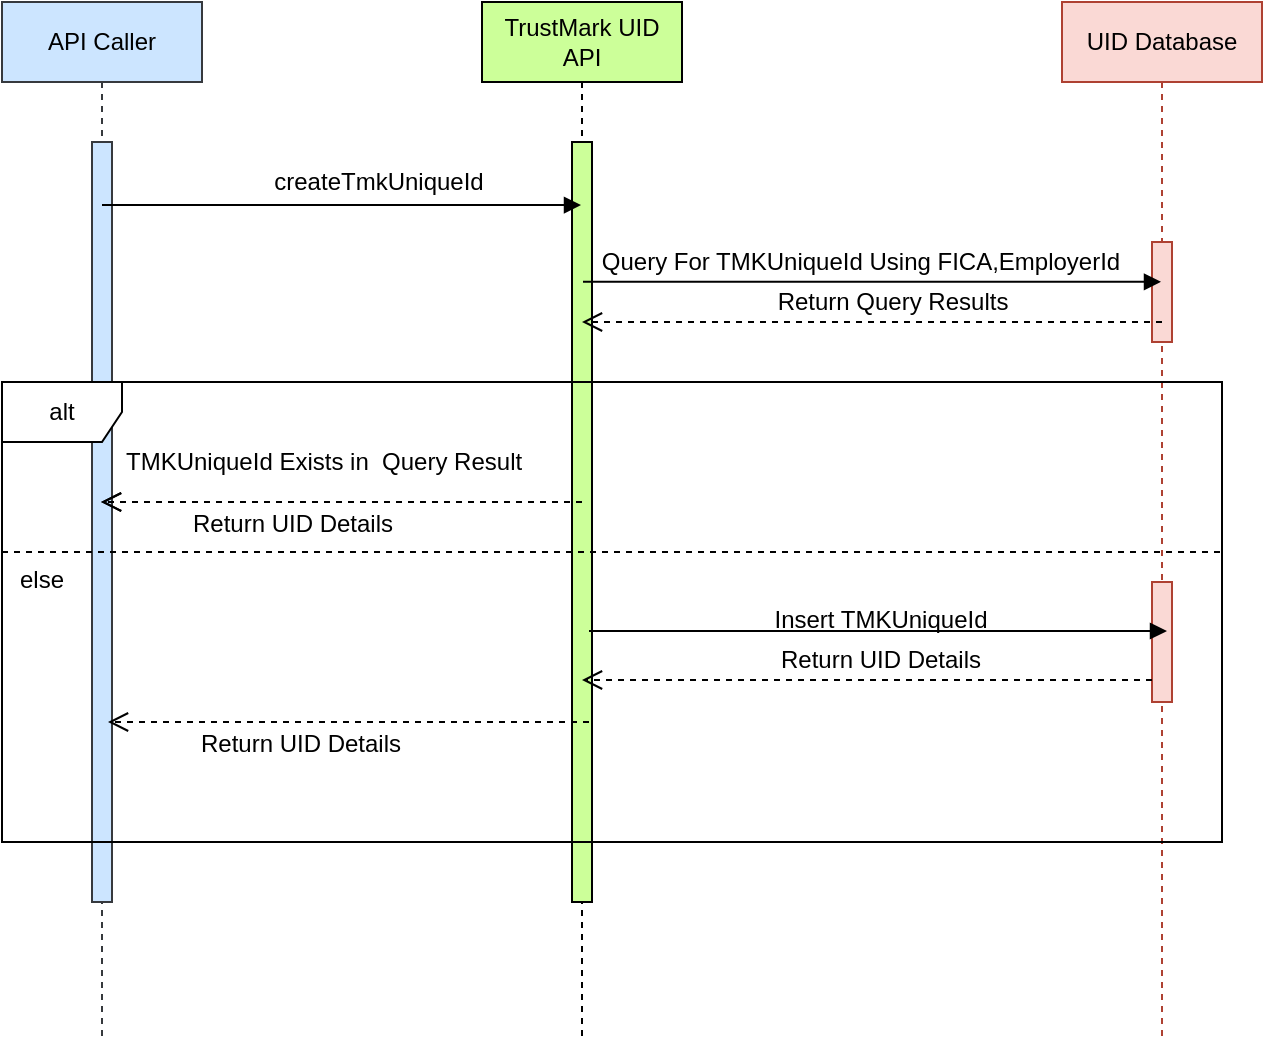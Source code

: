 <mxfile version="12.6.7" type="github" pages="5">
  <diagram id="DsG1wxvjK8qaqVe2RgD-" name="createTmkUniqueId">
    <mxGraphModel dx="868" dy="482" grid="1" gridSize="10" guides="1" tooltips="1" connect="1" arrows="1" fold="1" page="1" pageScale="1" pageWidth="850" pageHeight="1100" math="0" shadow="0">
      <root>
        <mxCell id="0"/>
        <mxCell id="1" parent="0"/>
        <mxCell id="QVSZ0UXWAZyBtxWXudVZ-18" value="API Caller" style="shape=umlLifeline;perimeter=lifelinePerimeter;whiteSpace=wrap;html=1;container=1;collapsible=0;recursiveResize=0;outlineConnect=0;fillColor=#cce5ff;strokeColor=#36393d;" parent="1" vertex="1">
          <mxGeometry x="90" y="50" width="100" height="520" as="geometry"/>
        </mxCell>
        <mxCell id="QVSZ0UXWAZyBtxWXudVZ-23" value="" style="html=1;points=[];perimeter=orthogonalPerimeter;fillColor=#cce5ff;strokeColor=#36393d;" parent="QVSZ0UXWAZyBtxWXudVZ-18" vertex="1">
          <mxGeometry x="45" y="70" width="10" height="380" as="geometry"/>
        </mxCell>
        <mxCell id="QVSZ0UXWAZyBtxWXudVZ-21" value="TrustMark UID API" style="shape=umlLifeline;perimeter=lifelinePerimeter;whiteSpace=wrap;html=1;container=1;collapsible=0;recursiveResize=0;outlineConnect=0;fillColor=#CCFF99;" parent="1" vertex="1">
          <mxGeometry x="330" y="50" width="100" height="520" as="geometry"/>
        </mxCell>
        <mxCell id="QVSZ0UXWAZyBtxWXudVZ-25" value="" style="html=1;points=[];perimeter=orthogonalPerimeter;fillColor=#CCFF99;" parent="QVSZ0UXWAZyBtxWXudVZ-21" vertex="1">
          <mxGeometry x="45" y="70" width="10" height="380" as="geometry"/>
        </mxCell>
        <mxCell id="QVSZ0UXWAZyBtxWXudVZ-22" value="UID Database" style="shape=umlLifeline;perimeter=lifelinePerimeter;whiteSpace=wrap;html=1;container=1;collapsible=0;recursiveResize=0;outlineConnect=0;fillColor=#fad9d5;strokeColor=#ae4132;" parent="1" vertex="1">
          <mxGeometry x="620" y="50" width="100" height="520" as="geometry"/>
        </mxCell>
        <mxCell id="QVSZ0UXWAZyBtxWXudVZ-26" value="" style="html=1;points=[];perimeter=orthogonalPerimeter;fillColor=#fad9d5;strokeColor=#ae4132;" parent="QVSZ0UXWAZyBtxWXudVZ-22" vertex="1">
          <mxGeometry x="45" y="120" width="10" height="50" as="geometry"/>
        </mxCell>
        <mxCell id="QVSZ0UXWAZyBtxWXudVZ-30" value="createTmkUniqueId" style="text;html=1;align=center;verticalAlign=middle;resizable=0;points=[];autosize=1;" parent="1" vertex="1">
          <mxGeometry x="218" y="130" width="120" height="20" as="geometry"/>
        </mxCell>
        <mxCell id="QVSZ0UXWAZyBtxWXudVZ-29" value="" style="html=1;verticalAlign=bottom;endArrow=block;exitX=0.5;exitY=0.083;exitDx=0;exitDy=0;exitPerimeter=0;" parent="1" source="QVSZ0UXWAZyBtxWXudVZ-23" target="QVSZ0UXWAZyBtxWXudVZ-21" edge="1">
          <mxGeometry width="80" relative="1" as="geometry">
            <mxPoint x="150" y="150" as="sourcePoint"/>
            <mxPoint x="220" y="150" as="targetPoint"/>
          </mxGeometry>
        </mxCell>
        <mxCell id="fAYGJxmuMDxZOxGaaZrq-6" value="Query For TMKUniqueId Using FICA,EmployerId&lt;br&gt;" style="text;html=1;align=center;verticalAlign=middle;resizable=0;points=[];autosize=1;" parent="1" vertex="1">
          <mxGeometry x="383.5" y="170" width="270" height="20" as="geometry"/>
        </mxCell>
        <mxCell id="fAYGJxmuMDxZOxGaaZrq-7" value="" style="html=1;verticalAlign=bottom;endArrow=block;exitX=0.5;exitY=0.083;exitDx=0;exitDy=0;exitPerimeter=0;" parent="1" target="QVSZ0UXWAZyBtxWXudVZ-22" edge="1">
          <mxGeometry width="80" relative="1" as="geometry">
            <mxPoint x="380.5" y="189.88" as="sourcePoint"/>
            <mxPoint x="620" y="189.88" as="targetPoint"/>
          </mxGeometry>
        </mxCell>
        <mxCell id="fAYGJxmuMDxZOxGaaZrq-12" value="" style="html=1;verticalAlign=bottom;endArrow=open;dashed=1;endSize=8;" parent="1" target="QVSZ0UXWAZyBtxWXudVZ-21" edge="1">
          <mxGeometry y="-50" relative="1" as="geometry">
            <mxPoint x="670" y="210" as="sourcePoint"/>
            <mxPoint x="590" y="210" as="targetPoint"/>
            <mxPoint as="offset"/>
          </mxGeometry>
        </mxCell>
        <mxCell id="fAYGJxmuMDxZOxGaaZrq-18" value="Return Query Results&lt;br&gt;" style="text;html=1;align=center;verticalAlign=middle;resizable=0;points=[];autosize=1;" parent="1" vertex="1">
          <mxGeometry x="470" y="190" width="130" height="20" as="geometry"/>
        </mxCell>
        <mxCell id="fAYGJxmuMDxZOxGaaZrq-19" value="alt&lt;br&gt;" style="shape=umlFrame;whiteSpace=wrap;html=1;" parent="1" vertex="1">
          <mxGeometry x="90" y="240" width="610" height="230" as="geometry"/>
        </mxCell>
        <mxCell id="fAYGJxmuMDxZOxGaaZrq-21" value="" style="line;strokeWidth=1;fillColor=none;align=left;verticalAlign=middle;spacingTop=-1;spacingLeft=3;spacingRight=3;rotatable=0;labelPosition=right;points=[];portConstraint=eastwest;dashed=1;" parent="1" vertex="1">
          <mxGeometry x="90" y="321" width="610" height="8" as="geometry"/>
        </mxCell>
        <mxCell id="fAYGJxmuMDxZOxGaaZrq-22" value="TMKUniqueId Exists in&amp;nbsp; Query Result&lt;br&gt;" style="text;html=1;strokeColor=none;fillColor=none;align=left;verticalAlign=middle;whiteSpace=wrap;rounded=0;dashed=1;" parent="1" vertex="1">
          <mxGeometry x="150" y="270" width="280" height="20" as="geometry"/>
        </mxCell>
        <mxCell id="fAYGJxmuMDxZOxGaaZrq-25" value="" style="html=1;verticalAlign=bottom;endArrow=open;dashed=1;endSize=8;" parent="1" edge="1">
          <mxGeometry y="-50" relative="1" as="geometry">
            <mxPoint x="380" y="300" as="sourcePoint"/>
            <mxPoint x="139.5" y="300" as="targetPoint"/>
            <mxPoint as="offset"/>
          </mxGeometry>
        </mxCell>
        <mxCell id="fAYGJxmuMDxZOxGaaZrq-27" value="else" style="text;html=1;strokeColor=none;fillColor=none;align=center;verticalAlign=middle;whiteSpace=wrap;rounded=0;dashed=1;" parent="1" vertex="1">
          <mxGeometry x="90" y="329" width="40" height="20" as="geometry"/>
        </mxCell>
        <mxCell id="fAYGJxmuMDxZOxGaaZrq-31" value="" style="html=1;verticalAlign=bottom;endArrow=open;dashed=1;endSize=8;" parent="1" edge="1">
          <mxGeometry y="-50" relative="1" as="geometry">
            <mxPoint x="380" y="300" as="sourcePoint"/>
            <mxPoint x="139.5" y="300" as="targetPoint"/>
            <mxPoint as="offset"/>
            <Array as="points">
              <mxPoint x="260" y="300"/>
            </Array>
          </mxGeometry>
        </mxCell>
        <mxCell id="fAYGJxmuMDxZOxGaaZrq-32" value="Return UID Details" style="text;html=1;align=center;verticalAlign=middle;resizable=0;points=[];autosize=1;" parent="1" vertex="1">
          <mxGeometry x="175" y="301" width="120" height="20" as="geometry"/>
        </mxCell>
        <mxCell id="fAYGJxmuMDxZOxGaaZrq-38" value="" style="html=1;points=[];perimeter=orthogonalPerimeter;fillColor=#fad9d5;strokeColor=#ae4132;" parent="1" vertex="1">
          <mxGeometry x="665" y="340" width="10" height="60" as="geometry"/>
        </mxCell>
        <mxCell id="fAYGJxmuMDxZOxGaaZrq-44" value="Insert TMKUniqueId" style="text;html=1;align=center;verticalAlign=middle;resizable=0;points=[];autosize=1;" parent="1" vertex="1">
          <mxGeometry x="468.5" y="349" width="120" height="20" as="geometry"/>
        </mxCell>
        <mxCell id="fAYGJxmuMDxZOxGaaZrq-45" value="" style="html=1;verticalAlign=bottom;endArrow=block;exitX=0.5;exitY=0.083;exitDx=0;exitDy=0;exitPerimeter=0;" parent="1" edge="1">
          <mxGeometry width="80" relative="1" as="geometry">
            <mxPoint x="383.5" y="364.5" as="sourcePoint"/>
            <mxPoint x="672.5" y="364.5" as="targetPoint"/>
          </mxGeometry>
        </mxCell>
        <mxCell id="fAYGJxmuMDxZOxGaaZrq-48" value="Return UID Details" style="text;html=1;align=center;verticalAlign=middle;resizable=0;points=[];autosize=1;" parent="1" vertex="1">
          <mxGeometry x="468.5" y="369" width="120" height="20" as="geometry"/>
        </mxCell>
        <mxCell id="fAYGJxmuMDxZOxGaaZrq-50" value="" style="html=1;verticalAlign=bottom;endArrow=open;dashed=1;endSize=8;" parent="1" edge="1">
          <mxGeometry y="-50" relative="1" as="geometry">
            <mxPoint x="665" y="389" as="sourcePoint"/>
            <mxPoint x="380" y="389" as="targetPoint"/>
            <mxPoint as="offset"/>
          </mxGeometry>
        </mxCell>
        <mxCell id="fAYGJxmuMDxZOxGaaZrq-51" value="" style="html=1;verticalAlign=bottom;endArrow=open;dashed=1;endSize=8;" parent="1" edge="1">
          <mxGeometry y="-50" relative="1" as="geometry">
            <mxPoint x="383.5" y="410" as="sourcePoint"/>
            <mxPoint x="143" y="410" as="targetPoint"/>
            <mxPoint as="offset"/>
            <Array as="points">
              <mxPoint x="263.5" y="410"/>
            </Array>
          </mxGeometry>
        </mxCell>
        <mxCell id="fAYGJxmuMDxZOxGaaZrq-52" value="Return UID Details" style="text;html=1;align=center;verticalAlign=middle;resizable=0;points=[];autosize=1;" parent="1" vertex="1">
          <mxGeometry x="178.5" y="411" width="120" height="20" as="geometry"/>
        </mxCell>
      </root>
    </mxGraphModel>
  </diagram>
  <diagram name="KafkatoMainframe" id="EYBkPvN3BOa6MouPT2Ew">
    <mxGraphModel dx="868" dy="482" grid="1" gridSize="10" guides="1" tooltips="1" connect="1" arrows="1" fold="1" page="1" pageScale="1" pageWidth="850" pageHeight="1100" math="0" shadow="0">
      <root>
        <mxCell id="eGdhhpGJkXDCD-S9PBaa-0"/>
        <mxCell id="eGdhhpGJkXDCD-S9PBaa-1" parent="eGdhhpGJkXDCD-S9PBaa-0"/>
        <mxCell id="eGdhhpGJkXDCD-S9PBaa-4" value="Kafka Topic" style="shape=umlLifeline;perimeter=lifelinePerimeter;whiteSpace=wrap;html=1;container=1;collapsible=0;recursiveResize=0;outlineConnect=0;fillColor=#CCFF99;" vertex="1" parent="eGdhhpGJkXDCD-S9PBaa-1">
          <mxGeometry x="470" y="50" width="150" height="644" as="geometry"/>
        </mxCell>
        <mxCell id="eGdhhpGJkXDCD-S9PBaa-5" value="" style="html=1;points=[];perimeter=orthogonalPerimeter;fillColor=#CCFF99;" vertex="1" parent="eGdhhpGJkXDCD-S9PBaa-4">
          <mxGeometry x="60" y="160" width="10" height="40" as="geometry"/>
        </mxCell>
        <mxCell id="Y88TfQRl2z8-0NaBiyDj-3" value="Loop" style="shape=umlFrame;whiteSpace=wrap;html=1;" vertex="1" parent="eGdhhpGJkXDCD-S9PBaa-4">
          <mxGeometry x="-400" y="140" width="550" height="190" as="geometry"/>
        </mxCell>
        <mxCell id="eGdhhpGJkXDCD-S9PBaa-6" value="FTP Server&lt;br&gt;" style="shape=umlLifeline;perimeter=lifelinePerimeter;whiteSpace=wrap;html=1;container=1;collapsible=0;recursiveResize=0;outlineConnect=0;fillColor=#fad9d5;strokeColor=#ae4132;" vertex="1" parent="eGdhhpGJkXDCD-S9PBaa-1">
          <mxGeometry x="680" y="50" width="100" height="520" as="geometry"/>
        </mxCell>
        <mxCell id="vrk3AKRboqzIHHJR1dZj-0" value="" style="line;strokeWidth=1;fillColor=none;align=left;verticalAlign=middle;spacingTop=-1;spacingLeft=3;spacingRight=3;rotatable=0;labelPosition=right;points=[];portConstraint=eastwest;" vertex="1" parent="eGdhhpGJkXDCD-S9PBaa-1">
          <mxGeometry x="20" y="590" width="40" height="8" as="geometry"/>
        </mxCell>
        <mxCell id="eGdhhpGJkXDCD-S9PBaa-28" value="Integration Bus" style="shape=umlLifeline;perimeter=lifelinePerimeter;whiteSpace=wrap;html=1;container=1;collapsible=0;recursiveResize=0;outlineConnect=0;fillColor=#f5f5f5;strokeColor=#666666;fontColor=#333333;" vertex="1" parent="eGdhhpGJkXDCD-S9PBaa-1">
          <mxGeometry x="20" y="50" width="390" height="644" as="geometry"/>
        </mxCell>
        <mxCell id="eGdhhpGJkXDCD-S9PBaa-29" value="" style="html=1;points=[];perimeter=orthogonalPerimeter;fillColor=#f5f5f5;strokeColor=#666666;fontColor=#333333;" vertex="1" parent="eGdhhpGJkXDCD-S9PBaa-28">
          <mxGeometry x="190" y="70" width="10" height="380" as="geometry"/>
        </mxCell>
        <mxCell id="Y88TfQRl2z8-0NaBiyDj-2" value="Initialize Batch" style="html=1;verticalAlign=bottom;startArrow=oval;startFill=1;endArrow=block;startSize=8;" edge="1" parent="eGdhhpGJkXDCD-S9PBaa-28">
          <mxGeometry x="-0.333" y="10" width="60" relative="1" as="geometry">
            <mxPoint x="130" y="70" as="sourcePoint"/>
            <mxPoint x="190" y="70" as="targetPoint"/>
            <mxPoint as="offset"/>
          </mxGeometry>
        </mxCell>
        <mxCell id="vrk3AKRboqzIHHJR1dZj-5" value="Read Message" style="html=1;verticalAlign=bottom;endArrow=block;entryX=0.2;entryY=0.325;entryDx=0;entryDy=0;entryPerimeter=0;" edge="1" parent="eGdhhpGJkXDCD-S9PBaa-28" target="eGdhhpGJkXDCD-S9PBaa-5">
          <mxGeometry width="80" relative="1" as="geometry">
            <mxPoint x="200" y="170" as="sourcePoint"/>
            <mxPoint x="510" y="170" as="targetPoint"/>
          </mxGeometry>
        </mxCell>
      </root>
    </mxGraphModel>
  </diagram>
  <diagram id="A3wKKvs1EPDSv7QLJH4H" name="getFICAorEmployerId">
    <mxGraphModel dx="868" dy="482" grid="1" gridSize="10" guides="1" tooltips="1" connect="1" arrows="1" fold="1" page="1" pageScale="1" pageWidth="850" pageHeight="1100" math="0" shadow="0">
      <root>
        <mxCell id="hf-19kJLtjqrsejgoYnC-0"/>
        <mxCell id="hf-19kJLtjqrsejgoYnC-1" parent="hf-19kJLtjqrsejgoYnC-0"/>
        <mxCell id="YHFrn9HD0Q8DCQfsOD7--0" value="API Caller" style="shape=umlLifeline;perimeter=lifelinePerimeter;whiteSpace=wrap;html=1;container=1;collapsible=0;recursiveResize=0;outlineConnect=0;fillColor=#cce5ff;strokeColor=#36393d;" parent="hf-19kJLtjqrsejgoYnC-1" vertex="1">
          <mxGeometry x="90" y="50" width="100" height="380" as="geometry"/>
        </mxCell>
        <mxCell id="YHFrn9HD0Q8DCQfsOD7--1" value="" style="html=1;points=[];perimeter=orthogonalPerimeter;fillColor=#cce5ff;strokeColor=#36393d;" parent="YHFrn9HD0Q8DCQfsOD7--0" vertex="1">
          <mxGeometry x="45" y="70" width="10" height="220" as="geometry"/>
        </mxCell>
        <mxCell id="YHFrn9HD0Q8DCQfsOD7--2" value="" style="html=1;points=[];perimeter=orthogonalPerimeter;fillColor=#CCFF99;" parent="hf-19kJLtjqrsejgoYnC-1" vertex="1">
          <mxGeometry x="375" y="120" width="10" height="260" as="geometry"/>
        </mxCell>
        <mxCell id="YHFrn9HD0Q8DCQfsOD7--4" value="getFICAorEmployerId" style="text;html=1;align=center;verticalAlign=middle;resizable=0;points=[];autosize=1;" parent="hf-19kJLtjqrsejgoYnC-1" vertex="1">
          <mxGeometry x="185" y="120" width="130" height="20" as="geometry"/>
        </mxCell>
        <mxCell id="YHFrn9HD0Q8DCQfsOD7--6" value="Query For FICA,EmployerId using TMKUniqueId&lt;br&gt;" style="text;html=1;align=center;verticalAlign=middle;resizable=0;points=[];autosize=1;" parent="hf-19kJLtjqrsejgoYnC-1" vertex="1">
          <mxGeometry x="383.5" y="170" width="270" height="20" as="geometry"/>
        </mxCell>
        <mxCell id="YHFrn9HD0Q8DCQfsOD7--7" value="" style="html=1;verticalAlign=bottom;endArrow=block;exitX=0.5;exitY=0.083;exitDx=0;exitDy=0;exitPerimeter=0;" parent="hf-19kJLtjqrsejgoYnC-1" edge="1">
          <mxGeometry width="80" relative="1" as="geometry">
            <mxPoint x="380.5" y="189.88" as="sourcePoint"/>
            <mxPoint x="669.5" y="189.88" as="targetPoint"/>
          </mxGeometry>
        </mxCell>
        <mxCell id="YHFrn9HD0Q8DCQfsOD7--8" value="" style="html=1;verticalAlign=bottom;endArrow=open;dashed=1;endSize=8;" parent="hf-19kJLtjqrsejgoYnC-1" edge="1">
          <mxGeometry y="-50" relative="1" as="geometry">
            <mxPoint x="670" y="210" as="sourcePoint"/>
            <mxPoint x="379.5" y="210" as="targetPoint"/>
            <mxPoint as="offset"/>
          </mxGeometry>
        </mxCell>
        <mxCell id="YHFrn9HD0Q8DCQfsOD7--9" value="Return Query Results&lt;br&gt;" style="text;html=1;align=center;verticalAlign=middle;resizable=0;points=[];autosize=1;" parent="hf-19kJLtjqrsejgoYnC-1" vertex="1">
          <mxGeometry x="470" y="190" width="130" height="20" as="geometry"/>
        </mxCell>
        <mxCell id="YHFrn9HD0Q8DCQfsOD7--16" value="Return FICA,EmployerId" style="text;html=1;align=center;verticalAlign=middle;resizable=0;points=[];autosize=1;" parent="hf-19kJLtjqrsejgoYnC-1" vertex="1">
          <mxGeometry x="175" y="240" width="150" height="20" as="geometry"/>
        </mxCell>
        <mxCell id="9R4byZ7BSpzehdFWXyMh-0" value="API Caller" style="shape=umlLifeline;perimeter=lifelinePerimeter;whiteSpace=wrap;html=1;container=1;collapsible=0;recursiveResize=0;outlineConnect=0;fillColor=#cce5ff;strokeColor=#36393d;" parent="hf-19kJLtjqrsejgoYnC-1" vertex="1">
          <mxGeometry x="90" y="50" width="100" height="340" as="geometry"/>
        </mxCell>
        <mxCell id="9R4byZ7BSpzehdFWXyMh-1" value="" style="html=1;points=[];perimeter=orthogonalPerimeter;fillColor=#cce5ff;strokeColor=#36393d;" parent="9R4byZ7BSpzehdFWXyMh-0" vertex="1">
          <mxGeometry x="45" y="70" width="10" height="270" as="geometry"/>
        </mxCell>
        <mxCell id="9R4byZ7BSpzehdFWXyMh-2" value="TrustMark UID API" style="shape=umlLifeline;perimeter=lifelinePerimeter;whiteSpace=wrap;html=1;container=1;collapsible=0;recursiveResize=0;outlineConnect=0;fillColor=#CCFF99;" parent="hf-19kJLtjqrsejgoYnC-1" vertex="1">
          <mxGeometry x="330" y="50" width="100" height="380" as="geometry"/>
        </mxCell>
        <mxCell id="9R4byZ7BSpzehdFWXyMh-3" value="" style="html=1;points=[];perimeter=orthogonalPerimeter;fillColor=#CCFF99;" parent="9R4byZ7BSpzehdFWXyMh-2" vertex="1">
          <mxGeometry x="45" y="70" width="10" height="260" as="geometry"/>
        </mxCell>
        <mxCell id="9R4byZ7BSpzehdFWXyMh-4" value="UID Database" style="shape=umlLifeline;perimeter=lifelinePerimeter;whiteSpace=wrap;html=1;container=1;collapsible=0;recursiveResize=0;outlineConnect=0;fillColor=#fad9d5;strokeColor=#ae4132;" parent="hf-19kJLtjqrsejgoYnC-1" vertex="1">
          <mxGeometry x="620" y="50" width="100" height="380" as="geometry"/>
        </mxCell>
        <mxCell id="9R4byZ7BSpzehdFWXyMh-5" value="" style="html=1;points=[];perimeter=orthogonalPerimeter;fillColor=#fad9d5;strokeColor=#ae4132;" parent="9R4byZ7BSpzehdFWXyMh-4" vertex="1">
          <mxGeometry x="45" y="120" width="10" height="50" as="geometry"/>
        </mxCell>
        <mxCell id="9R4byZ7BSpzehdFWXyMh-7" value="" style="html=1;verticalAlign=bottom;endArrow=block;exitX=0.5;exitY=0.083;exitDx=0;exitDy=0;exitPerimeter=0;" parent="hf-19kJLtjqrsejgoYnC-1" source="9R4byZ7BSpzehdFWXyMh-1" target="9R4byZ7BSpzehdFWXyMh-2" edge="1">
          <mxGeometry width="80" relative="1" as="geometry">
            <mxPoint x="150" y="150" as="sourcePoint"/>
            <mxPoint x="220" y="150" as="targetPoint"/>
          </mxGeometry>
        </mxCell>
        <mxCell id="9R4byZ7BSpzehdFWXyMh-9" value="" style="html=1;verticalAlign=bottom;endArrow=block;exitX=0.5;exitY=0.083;exitDx=0;exitDy=0;exitPerimeter=0;" parent="hf-19kJLtjqrsejgoYnC-1" target="9R4byZ7BSpzehdFWXyMh-4" edge="1">
          <mxGeometry width="80" relative="1" as="geometry">
            <mxPoint x="380.5" y="189.88" as="sourcePoint"/>
            <mxPoint x="620" y="189.88" as="targetPoint"/>
          </mxGeometry>
        </mxCell>
        <mxCell id="9R4byZ7BSpzehdFWXyMh-10" value="" style="html=1;verticalAlign=bottom;endArrow=open;dashed=1;endSize=8;" parent="hf-19kJLtjqrsejgoYnC-1" target="9R4byZ7BSpzehdFWXyMh-2" edge="1">
          <mxGeometry y="-50" relative="1" as="geometry">
            <mxPoint x="670" y="210" as="sourcePoint"/>
            <mxPoint x="590" y="210" as="targetPoint"/>
            <mxPoint as="offset"/>
          </mxGeometry>
        </mxCell>
        <mxCell id="9R4byZ7BSpzehdFWXyMh-11" value="Return Query Results&lt;br&gt;" style="text;html=1;align=center;verticalAlign=middle;resizable=0;points=[];autosize=1;" parent="hf-19kJLtjqrsejgoYnC-1" vertex="1">
          <mxGeometry x="470" y="190" width="130" height="20" as="geometry"/>
        </mxCell>
        <mxCell id="9R4byZ7BSpzehdFWXyMh-17" value="" style="html=1;verticalAlign=bottom;endArrow=open;dashed=1;endSize=8;" parent="hf-19kJLtjqrsejgoYnC-1" edge="1">
          <mxGeometry y="-50" relative="1" as="geometry">
            <mxPoint x="383.5" y="260" as="sourcePoint"/>
            <mxPoint x="143" y="260" as="targetPoint"/>
            <mxPoint as="offset"/>
            <Array as="points">
              <mxPoint x="263.5" y="260"/>
            </Array>
          </mxGeometry>
        </mxCell>
      </root>
    </mxGraphModel>
  </diagram>
  <diagram name="getMasks" id="rzojbNMJy6PCahQIP14m">
    <mxGraphModel dx="868" dy="482" grid="1" gridSize="10" guides="1" tooltips="1" connect="1" arrows="1" fold="1" page="1" pageScale="1" pageWidth="850" pageHeight="1100" math="0" shadow="0">
      <root>
        <mxCell id="o4DEsIlXO527p47_Tqzn-0"/>
        <mxCell id="o4DEsIlXO527p47_Tqzn-1" parent="o4DEsIlXO527p47_Tqzn-0"/>
        <mxCell id="o4DEsIlXO527p47_Tqzn-2" value="API Caller" style="shape=umlLifeline;perimeter=lifelinePerimeter;whiteSpace=wrap;html=1;container=1;collapsible=0;recursiveResize=0;outlineConnect=0;fillColor=#cce5ff;strokeColor=#36393d;" parent="o4DEsIlXO527p47_Tqzn-1" vertex="1">
          <mxGeometry x="90" y="50" width="100" height="380" as="geometry"/>
        </mxCell>
        <mxCell id="o4DEsIlXO527p47_Tqzn-3" value="" style="html=1;points=[];perimeter=orthogonalPerimeter;fillColor=#cce5ff;strokeColor=#36393d;" parent="o4DEsIlXO527p47_Tqzn-2" vertex="1">
          <mxGeometry x="45" y="70" width="10" height="220" as="geometry"/>
        </mxCell>
        <mxCell id="o4DEsIlXO527p47_Tqzn-4" value="" style="html=1;points=[];perimeter=orthogonalPerimeter;fillColor=#CCFF99;" parent="o4DEsIlXO527p47_Tqzn-1" vertex="1">
          <mxGeometry x="375" y="120" width="10" height="260" as="geometry"/>
        </mxCell>
        <mxCell id="o4DEsIlXO527p47_Tqzn-5" value="getMasks&lt;br&gt;" style="text;html=1;align=center;verticalAlign=middle;resizable=0;points=[];autosize=1;" parent="o4DEsIlXO527p47_Tqzn-1" vertex="1">
          <mxGeometry x="215" y="120" width="70" height="20" as="geometry"/>
        </mxCell>
        <mxCell id="o4DEsIlXO527p47_Tqzn-6" value="Query For FICA using TMKUniqueId" style="text;html=1;align=center;verticalAlign=middle;resizable=0;points=[];autosize=1;" parent="o4DEsIlXO527p47_Tqzn-1" vertex="1">
          <mxGeometry x="413.5" y="170" width="210" height="20" as="geometry"/>
        </mxCell>
        <mxCell id="o4DEsIlXO527p47_Tqzn-7" value="" style="html=1;verticalAlign=bottom;endArrow=block;exitX=0.5;exitY=0.083;exitDx=0;exitDy=0;exitPerimeter=0;" parent="o4DEsIlXO527p47_Tqzn-1" edge="1">
          <mxGeometry width="80" relative="1" as="geometry">
            <mxPoint x="380.5" y="189.88" as="sourcePoint"/>
            <mxPoint x="669.5" y="189.88" as="targetPoint"/>
          </mxGeometry>
        </mxCell>
        <mxCell id="o4DEsIlXO527p47_Tqzn-8" value="" style="html=1;verticalAlign=bottom;endArrow=open;dashed=1;endSize=8;" parent="o4DEsIlXO527p47_Tqzn-1" edge="1">
          <mxGeometry y="-50" relative="1" as="geometry">
            <mxPoint x="670" y="210" as="sourcePoint"/>
            <mxPoint x="379.5" y="210" as="targetPoint"/>
            <mxPoint as="offset"/>
          </mxGeometry>
        </mxCell>
        <mxCell id="o4DEsIlXO527p47_Tqzn-9" value="Return Query Results&lt;br&gt;" style="text;html=1;align=center;verticalAlign=middle;resizable=0;points=[];autosize=1;" parent="o4DEsIlXO527p47_Tqzn-1" vertex="1">
          <mxGeometry x="470" y="190" width="130" height="20" as="geometry"/>
        </mxCell>
        <mxCell id="o4DEsIlXO527p47_Tqzn-10" value="Return ssnMask,hicNum&lt;br&gt;" style="text;html=1;align=center;verticalAlign=middle;resizable=0;points=[];autosize=1;" parent="o4DEsIlXO527p47_Tqzn-1" vertex="1">
          <mxGeometry x="175" y="240" width="150" height="20" as="geometry"/>
        </mxCell>
        <mxCell id="o4DEsIlXO527p47_Tqzn-11" value="API Caller" style="shape=umlLifeline;perimeter=lifelinePerimeter;whiteSpace=wrap;html=1;container=1;collapsible=0;recursiveResize=0;outlineConnect=0;fillColor=#cce5ff;strokeColor=#36393d;" parent="o4DEsIlXO527p47_Tqzn-1" vertex="1">
          <mxGeometry x="90" y="50" width="100" height="340" as="geometry"/>
        </mxCell>
        <mxCell id="o4DEsIlXO527p47_Tqzn-12" value="" style="html=1;points=[];perimeter=orthogonalPerimeter;fillColor=#cce5ff;strokeColor=#36393d;" parent="o4DEsIlXO527p47_Tqzn-11" vertex="1">
          <mxGeometry x="45" y="70" width="10" height="270" as="geometry"/>
        </mxCell>
        <mxCell id="o4DEsIlXO527p47_Tqzn-13" value="TrustMark UID API" style="shape=umlLifeline;perimeter=lifelinePerimeter;whiteSpace=wrap;html=1;container=1;collapsible=0;recursiveResize=0;outlineConnect=0;fillColor=#CCFF99;" parent="o4DEsIlXO527p47_Tqzn-1" vertex="1">
          <mxGeometry x="330" y="50" width="100" height="380" as="geometry"/>
        </mxCell>
        <mxCell id="o4DEsIlXO527p47_Tqzn-14" value="" style="html=1;points=[];perimeter=orthogonalPerimeter;fillColor=#CCFF99;" parent="o4DEsIlXO527p47_Tqzn-13" vertex="1">
          <mxGeometry x="45" y="70" width="10" height="260" as="geometry"/>
        </mxCell>
        <mxCell id="o4DEsIlXO527p47_Tqzn-15" value="UID Database" style="shape=umlLifeline;perimeter=lifelinePerimeter;whiteSpace=wrap;html=1;container=1;collapsible=0;recursiveResize=0;outlineConnect=0;fillColor=#fad9d5;strokeColor=#ae4132;" parent="o4DEsIlXO527p47_Tqzn-1" vertex="1">
          <mxGeometry x="620" y="50" width="100" height="380" as="geometry"/>
        </mxCell>
        <mxCell id="o4DEsIlXO527p47_Tqzn-16" value="" style="html=1;points=[];perimeter=orthogonalPerimeter;fillColor=#fad9d5;strokeColor=#ae4132;" parent="o4DEsIlXO527p47_Tqzn-15" vertex="1">
          <mxGeometry x="45" y="120" width="10" height="50" as="geometry"/>
        </mxCell>
        <mxCell id="o4DEsIlXO527p47_Tqzn-17" value="" style="html=1;verticalAlign=bottom;endArrow=block;exitX=0.5;exitY=0.083;exitDx=0;exitDy=0;exitPerimeter=0;" parent="o4DEsIlXO527p47_Tqzn-1" source="o4DEsIlXO527p47_Tqzn-12" target="o4DEsIlXO527p47_Tqzn-13" edge="1">
          <mxGeometry width="80" relative="1" as="geometry">
            <mxPoint x="150" y="150" as="sourcePoint"/>
            <mxPoint x="220" y="150" as="targetPoint"/>
          </mxGeometry>
        </mxCell>
        <mxCell id="o4DEsIlXO527p47_Tqzn-18" value="" style="html=1;verticalAlign=bottom;endArrow=block;exitX=0.5;exitY=0.083;exitDx=0;exitDy=0;exitPerimeter=0;" parent="o4DEsIlXO527p47_Tqzn-1" target="o4DEsIlXO527p47_Tqzn-15" edge="1">
          <mxGeometry width="80" relative="1" as="geometry">
            <mxPoint x="380.5" y="189.88" as="sourcePoint"/>
            <mxPoint x="620" y="189.88" as="targetPoint"/>
          </mxGeometry>
        </mxCell>
        <mxCell id="o4DEsIlXO527p47_Tqzn-19" value="" style="html=1;verticalAlign=bottom;endArrow=open;dashed=1;endSize=8;" parent="o4DEsIlXO527p47_Tqzn-1" target="o4DEsIlXO527p47_Tqzn-13" edge="1">
          <mxGeometry y="-50" relative="1" as="geometry">
            <mxPoint x="670" y="210" as="sourcePoint"/>
            <mxPoint x="590" y="210" as="targetPoint"/>
            <mxPoint as="offset"/>
          </mxGeometry>
        </mxCell>
        <mxCell id="o4DEsIlXO527p47_Tqzn-20" value="Return Query Results&lt;br&gt;" style="text;html=1;align=center;verticalAlign=middle;resizable=0;points=[];autosize=1;" parent="o4DEsIlXO527p47_Tqzn-1" vertex="1">
          <mxGeometry x="470" y="190" width="130" height="20" as="geometry"/>
        </mxCell>
        <mxCell id="o4DEsIlXO527p47_Tqzn-21" value="" style="html=1;verticalAlign=bottom;endArrow=open;dashed=1;endSize=8;" parent="o4DEsIlXO527p47_Tqzn-1" edge="1">
          <mxGeometry y="-50" relative="1" as="geometry">
            <mxPoint x="383.5" y="260" as="sourcePoint"/>
            <mxPoint x="143" y="260" as="targetPoint"/>
            <mxPoint as="offset"/>
            <Array as="points">
              <mxPoint x="263.5" y="260"/>
            </Array>
          </mxGeometry>
        </mxCell>
      </root>
    </mxGraphModel>
  </diagram>
  <diagram name="getUID" id="LAmyE6Urz2osWaaEZgqe">
    <mxGraphModel dx="868" dy="482" grid="1" gridSize="10" guides="1" tooltips="1" connect="1" arrows="1" fold="1" page="1" pageScale="1" pageWidth="850" pageHeight="1100" math="0" shadow="0">
      <root>
        <mxCell id="bYcdA6moSAyh2cP1bsGc-0"/>
        <mxCell id="bYcdA6moSAyh2cP1bsGc-1" parent="bYcdA6moSAyh2cP1bsGc-0"/>
        <mxCell id="bYcdA6moSAyh2cP1bsGc-2" value="API Caller" style="shape=umlLifeline;perimeter=lifelinePerimeter;whiteSpace=wrap;html=1;container=1;collapsible=0;recursiveResize=0;outlineConnect=0;fillColor=#cce5ff;strokeColor=#36393d;" parent="bYcdA6moSAyh2cP1bsGc-1" vertex="1">
          <mxGeometry x="90" y="50" width="100" height="380" as="geometry"/>
        </mxCell>
        <mxCell id="bYcdA6moSAyh2cP1bsGc-3" value="" style="html=1;points=[];perimeter=orthogonalPerimeter;fillColor=#cce5ff;strokeColor=#36393d;" parent="bYcdA6moSAyh2cP1bsGc-2" vertex="1">
          <mxGeometry x="45" y="70" width="10" height="220" as="geometry"/>
        </mxCell>
        <mxCell id="bYcdA6moSAyh2cP1bsGc-4" value="" style="html=1;points=[];perimeter=orthogonalPerimeter;fillColor=#CCFF99;" parent="bYcdA6moSAyh2cP1bsGc-1" vertex="1">
          <mxGeometry x="375" y="120" width="10" height="260" as="geometry"/>
        </mxCell>
        <mxCell id="bYcdA6moSAyh2cP1bsGc-5" value="getUID&lt;br&gt;" style="text;html=1;align=center;verticalAlign=middle;resizable=0;points=[];autosize=1;" parent="bYcdA6moSAyh2cP1bsGc-1" vertex="1">
          <mxGeometry x="225" y="120" width="50" height="20" as="geometry"/>
        </mxCell>
        <mxCell id="bYcdA6moSAyh2cP1bsGc-6" value="Query For TMKUniqueId using FICA,EmployerId" style="text;html=1;align=center;verticalAlign=middle;resizable=0;points=[];autosize=1;" parent="bYcdA6moSAyh2cP1bsGc-1" vertex="1">
          <mxGeometry x="383.5" y="170" width="270" height="20" as="geometry"/>
        </mxCell>
        <mxCell id="bYcdA6moSAyh2cP1bsGc-7" value="" style="html=1;verticalAlign=bottom;endArrow=block;exitX=0.5;exitY=0.083;exitDx=0;exitDy=0;exitPerimeter=0;" parent="bYcdA6moSAyh2cP1bsGc-1" edge="1">
          <mxGeometry width="80" relative="1" as="geometry">
            <mxPoint x="380.5" y="189.88" as="sourcePoint"/>
            <mxPoint x="669.5" y="189.88" as="targetPoint"/>
          </mxGeometry>
        </mxCell>
        <mxCell id="bYcdA6moSAyh2cP1bsGc-8" value="" style="html=1;verticalAlign=bottom;endArrow=open;dashed=1;endSize=8;" parent="bYcdA6moSAyh2cP1bsGc-1" edge="1">
          <mxGeometry y="-50" relative="1" as="geometry">
            <mxPoint x="670" y="210" as="sourcePoint"/>
            <mxPoint x="379.5" y="210" as="targetPoint"/>
            <mxPoint as="offset"/>
          </mxGeometry>
        </mxCell>
        <mxCell id="bYcdA6moSAyh2cP1bsGc-9" value="Return Query Results&lt;br&gt;" style="text;html=1;align=center;verticalAlign=middle;resizable=0;points=[];autosize=1;" parent="bYcdA6moSAyh2cP1bsGc-1" vertex="1">
          <mxGeometry x="470" y="190" width="130" height="20" as="geometry"/>
        </mxCell>
        <mxCell id="bYcdA6moSAyh2cP1bsGc-10" value="Return TMKUniqueId" style="text;html=1;align=center;verticalAlign=middle;resizable=0;points=[];autosize=1;" parent="bYcdA6moSAyh2cP1bsGc-1" vertex="1">
          <mxGeometry x="185" y="240" width="130" height="20" as="geometry"/>
        </mxCell>
        <mxCell id="bYcdA6moSAyh2cP1bsGc-11" value="API Caller" style="shape=umlLifeline;perimeter=lifelinePerimeter;whiteSpace=wrap;html=1;container=1;collapsible=0;recursiveResize=0;outlineConnect=0;fillColor=#cce5ff;strokeColor=#36393d;" parent="bYcdA6moSAyh2cP1bsGc-1" vertex="1">
          <mxGeometry x="90" y="50" width="100" height="340" as="geometry"/>
        </mxCell>
        <mxCell id="bYcdA6moSAyh2cP1bsGc-12" value="" style="html=1;points=[];perimeter=orthogonalPerimeter;fillColor=#cce5ff;strokeColor=#36393d;" parent="bYcdA6moSAyh2cP1bsGc-11" vertex="1">
          <mxGeometry x="45" y="70" width="10" height="270" as="geometry"/>
        </mxCell>
        <mxCell id="bYcdA6moSAyh2cP1bsGc-13" value="TrustMark UID API" style="shape=umlLifeline;perimeter=lifelinePerimeter;whiteSpace=wrap;html=1;container=1;collapsible=0;recursiveResize=0;outlineConnect=0;fillColor=#CCFF99;" parent="bYcdA6moSAyh2cP1bsGc-1" vertex="1">
          <mxGeometry x="330" y="50" width="100" height="380" as="geometry"/>
        </mxCell>
        <mxCell id="bYcdA6moSAyh2cP1bsGc-14" value="" style="html=1;points=[];perimeter=orthogonalPerimeter;fillColor=#CCFF99;" parent="bYcdA6moSAyh2cP1bsGc-13" vertex="1">
          <mxGeometry x="45" y="70" width="10" height="260" as="geometry"/>
        </mxCell>
        <mxCell id="bYcdA6moSAyh2cP1bsGc-15" value="UID Database" style="shape=umlLifeline;perimeter=lifelinePerimeter;whiteSpace=wrap;html=1;container=1;collapsible=0;recursiveResize=0;outlineConnect=0;fillColor=#fad9d5;strokeColor=#ae4132;" parent="bYcdA6moSAyh2cP1bsGc-1" vertex="1">
          <mxGeometry x="620" y="50" width="100" height="380" as="geometry"/>
        </mxCell>
        <mxCell id="bYcdA6moSAyh2cP1bsGc-16" value="" style="html=1;points=[];perimeter=orthogonalPerimeter;fillColor=#fad9d5;strokeColor=#ae4132;" parent="bYcdA6moSAyh2cP1bsGc-15" vertex="1">
          <mxGeometry x="45" y="120" width="10" height="50" as="geometry"/>
        </mxCell>
        <mxCell id="bYcdA6moSAyh2cP1bsGc-17" value="" style="html=1;verticalAlign=bottom;endArrow=block;exitX=0.5;exitY=0.083;exitDx=0;exitDy=0;exitPerimeter=0;" parent="bYcdA6moSAyh2cP1bsGc-1" source="bYcdA6moSAyh2cP1bsGc-12" target="bYcdA6moSAyh2cP1bsGc-13" edge="1">
          <mxGeometry width="80" relative="1" as="geometry">
            <mxPoint x="150" y="150" as="sourcePoint"/>
            <mxPoint x="220" y="150" as="targetPoint"/>
          </mxGeometry>
        </mxCell>
        <mxCell id="bYcdA6moSAyh2cP1bsGc-18" value="" style="html=1;verticalAlign=bottom;endArrow=block;exitX=0.5;exitY=0.083;exitDx=0;exitDy=0;exitPerimeter=0;" parent="bYcdA6moSAyh2cP1bsGc-1" target="bYcdA6moSAyh2cP1bsGc-15" edge="1">
          <mxGeometry width="80" relative="1" as="geometry">
            <mxPoint x="380.5" y="189.88" as="sourcePoint"/>
            <mxPoint x="620" y="189.88" as="targetPoint"/>
          </mxGeometry>
        </mxCell>
        <mxCell id="bYcdA6moSAyh2cP1bsGc-19" value="" style="html=1;verticalAlign=bottom;endArrow=open;dashed=1;endSize=8;" parent="bYcdA6moSAyh2cP1bsGc-1" target="bYcdA6moSAyh2cP1bsGc-13" edge="1">
          <mxGeometry y="-50" relative="1" as="geometry">
            <mxPoint x="670" y="210" as="sourcePoint"/>
            <mxPoint x="590" y="210" as="targetPoint"/>
            <mxPoint as="offset"/>
          </mxGeometry>
        </mxCell>
        <mxCell id="bYcdA6moSAyh2cP1bsGc-20" value="Return Query Results&lt;br&gt;" style="text;html=1;align=center;verticalAlign=middle;resizable=0;points=[];autosize=1;" parent="bYcdA6moSAyh2cP1bsGc-1" vertex="1">
          <mxGeometry x="470" y="190" width="130" height="20" as="geometry"/>
        </mxCell>
        <mxCell id="bYcdA6moSAyh2cP1bsGc-21" value="" style="html=1;verticalAlign=bottom;endArrow=open;dashed=1;endSize=8;" parent="bYcdA6moSAyh2cP1bsGc-1" edge="1">
          <mxGeometry y="-50" relative="1" as="geometry">
            <mxPoint x="383.5" y="260" as="sourcePoint"/>
            <mxPoint x="143" y="260" as="targetPoint"/>
            <mxPoint as="offset"/>
            <Array as="points">
              <mxPoint x="263.5" y="260"/>
            </Array>
          </mxGeometry>
        </mxCell>
      </root>
    </mxGraphModel>
  </diagram>
</mxfile>
